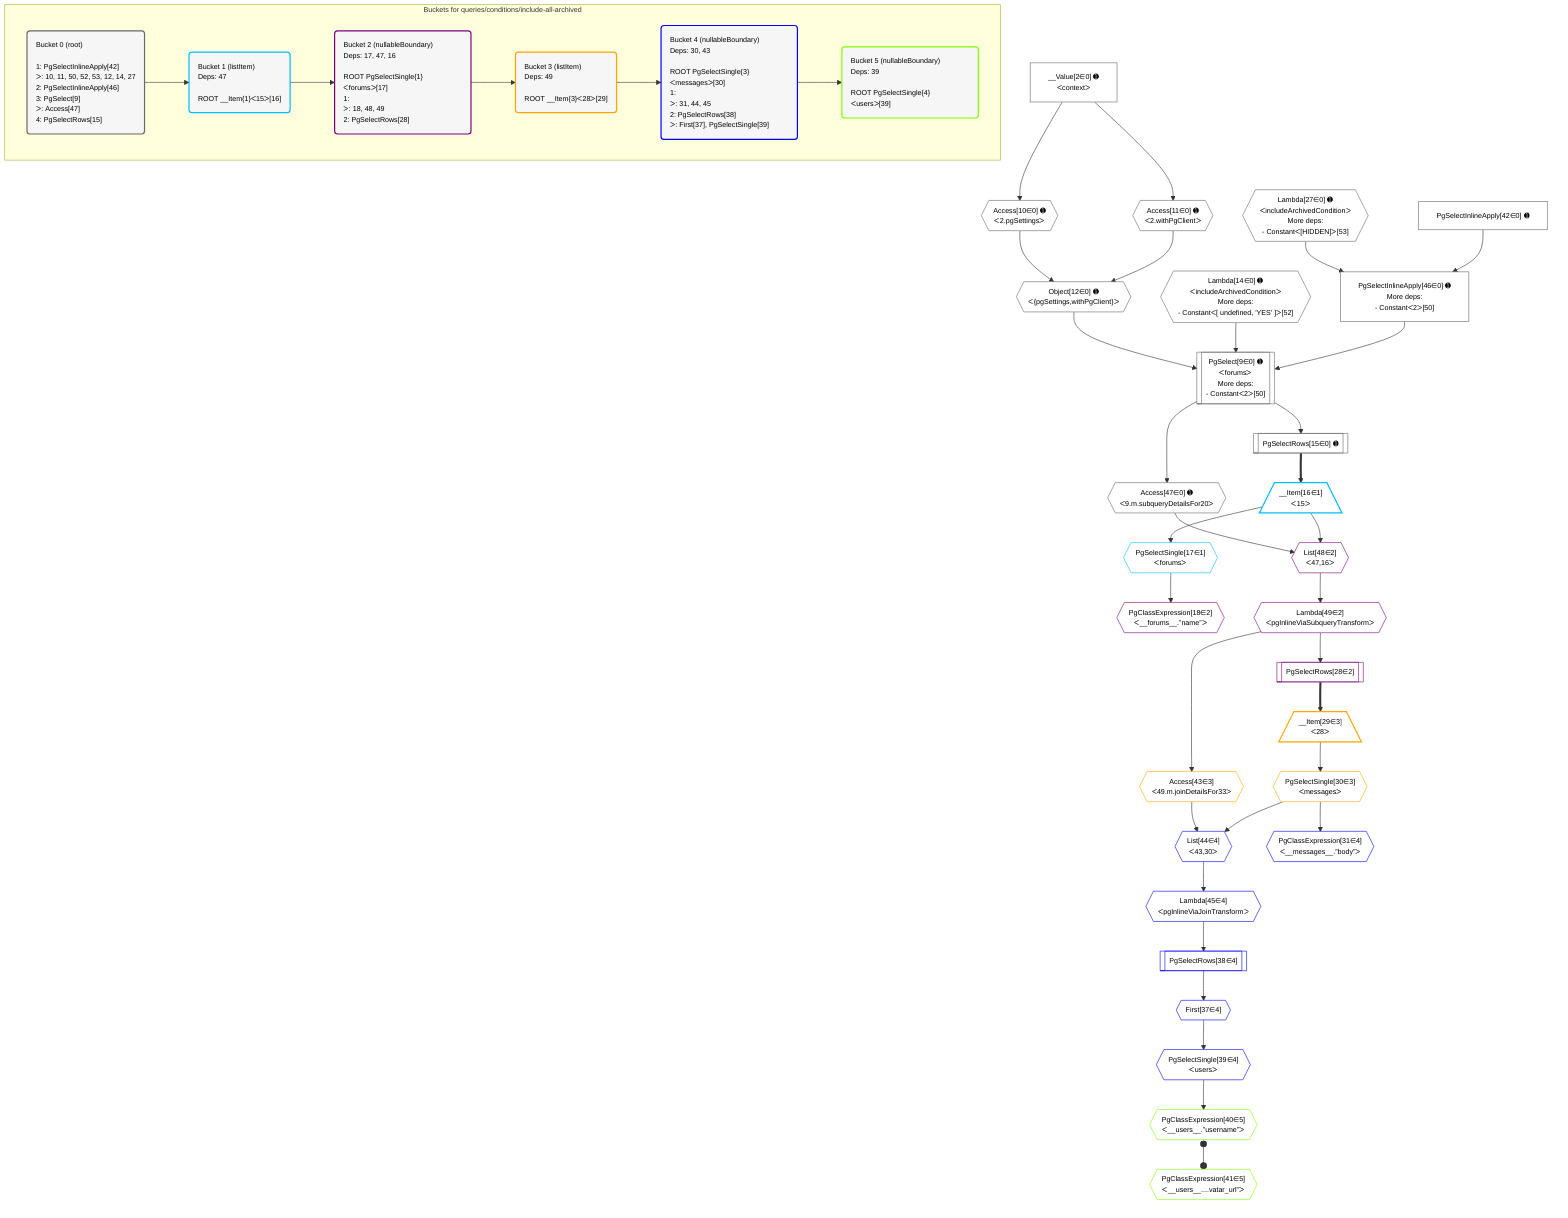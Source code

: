 %%{init: {'themeVariables': { 'fontSize': '12px'}}}%%
graph TD
    classDef path fill:#eee,stroke:#000,color:#000
    classDef plan fill:#fff,stroke-width:1px,color:#000
    classDef itemplan fill:#fff,stroke-width:2px,color:#000
    classDef unbatchedplan fill:#dff,stroke-width:1px,color:#000
    classDef sideeffectplan fill:#fcc,stroke-width:2px,color:#000
    classDef bucket fill:#f6f6f6,color:#000,stroke-width:2px,text-align:left

    subgraph "Buckets for queries/conditions/include-all-archived"
    Bucket0("Bucket 0 (root)<br /><br />1: PgSelectInlineApply[42]<br />ᐳ: 10, 11, 50, 52, 53, 12, 14, 27<br />2: PgSelectInlineApply[46]<br />3: PgSelect[9]<br />ᐳ: Access[47]<br />4: PgSelectRows[15]"):::bucket
    Bucket1("Bucket 1 (listItem)<br />Deps: 47<br /><br />ROOT __Item{1}ᐸ15ᐳ[16]"):::bucket
    Bucket2("Bucket 2 (nullableBoundary)<br />Deps: 17, 47, 16<br /><br />ROOT PgSelectSingle{1}ᐸforumsᐳ[17]<br />1: <br />ᐳ: 18, 48, 49<br />2: PgSelectRows[28]"):::bucket
    Bucket3("Bucket 3 (listItem)<br />Deps: 49<br /><br />ROOT __Item{3}ᐸ28ᐳ[29]"):::bucket
    Bucket4("Bucket 4 (nullableBoundary)<br />Deps: 30, 43<br /><br />ROOT PgSelectSingle{3}ᐸmessagesᐳ[30]<br />1: <br />ᐳ: 31, 44, 45<br />2: PgSelectRows[38]<br />ᐳ: First[37], PgSelectSingle[39]"):::bucket
    Bucket5("Bucket 5 (nullableBoundary)<br />Deps: 39<br /><br />ROOT PgSelectSingle{4}ᐸusersᐳ[39]"):::bucket
    end
    Bucket0 --> Bucket1
    Bucket1 --> Bucket2
    Bucket2 --> Bucket3
    Bucket3 --> Bucket4
    Bucket4 --> Bucket5

    %% plan dependencies
    PgSelect9[["PgSelect[9∈0] ➊<br />ᐸforumsᐳ<br />More deps:<br />- Constantᐸ2ᐳ[50]"]]:::plan
    Object12{{"Object[12∈0] ➊<br />ᐸ{pgSettings,withPgClient}ᐳ"}}:::plan
    Lambda14{{"Lambda[14∈0] ➊<br />ᐸincludeArchivedConditionᐳ<br />More deps:<br />- Constantᐸ[ undefined, 'YES' ]ᐳ[52]"}}:::plan
    PgSelectInlineApply46["PgSelectInlineApply[46∈0] ➊<br />More deps:<br />- Constantᐸ2ᐳ[50]"]:::plan
    Object12 & Lambda14 & PgSelectInlineApply46 --> PgSelect9
    Lambda27{{"Lambda[27∈0] ➊<br />ᐸincludeArchivedConditionᐳ<br />More deps:<br />- Constantᐸ[HIDDEN]ᐳ[53]"}}:::plan
    PgSelectInlineApply42["PgSelectInlineApply[42∈0] ➊"]:::plan
    Lambda27 & PgSelectInlineApply42 --> PgSelectInlineApply46
    Access10{{"Access[10∈0] ➊<br />ᐸ2.pgSettingsᐳ"}}:::plan
    Access11{{"Access[11∈0] ➊<br />ᐸ2.withPgClientᐳ"}}:::plan
    Access10 & Access11 --> Object12
    __Value2["__Value[2∈0] ➊<br />ᐸcontextᐳ"]:::plan
    __Value2 --> Access10
    __Value2 --> Access11
    PgSelectRows15[["PgSelectRows[15∈0] ➊"]]:::plan
    PgSelect9 --> PgSelectRows15
    Access47{{"Access[47∈0] ➊<br />ᐸ9.m.subqueryDetailsFor20ᐳ"}}:::plan
    PgSelect9 --> Access47
    __Item16[/"__Item[16∈1]<br />ᐸ15ᐳ"\]:::itemplan
    PgSelectRows15 ==> __Item16
    PgSelectSingle17{{"PgSelectSingle[17∈1]<br />ᐸforumsᐳ"}}:::plan
    __Item16 --> PgSelectSingle17
    List48{{"List[48∈2]<br />ᐸ47,16ᐳ"}}:::plan
    Access47 & __Item16 --> List48
    PgClassExpression18{{"PgClassExpression[18∈2]<br />ᐸ__forums__.”name”ᐳ"}}:::plan
    PgSelectSingle17 --> PgClassExpression18
    PgSelectRows28[["PgSelectRows[28∈2]"]]:::plan
    Lambda49{{"Lambda[49∈2]<br />ᐸpgInlineViaSubqueryTransformᐳ"}}:::plan
    Lambda49 --> PgSelectRows28
    List48 --> Lambda49
    __Item29[/"__Item[29∈3]<br />ᐸ28ᐳ"\]:::itemplan
    PgSelectRows28 ==> __Item29
    PgSelectSingle30{{"PgSelectSingle[30∈3]<br />ᐸmessagesᐳ"}}:::plan
    __Item29 --> PgSelectSingle30
    Access43{{"Access[43∈3]<br />ᐸ49.m.joinDetailsFor33ᐳ"}}:::plan
    Lambda49 --> Access43
    List44{{"List[44∈4]<br />ᐸ43,30ᐳ"}}:::plan
    Access43 & PgSelectSingle30 --> List44
    PgClassExpression31{{"PgClassExpression[31∈4]<br />ᐸ__messages__.”body”ᐳ"}}:::plan
    PgSelectSingle30 --> PgClassExpression31
    First37{{"First[37∈4]"}}:::plan
    PgSelectRows38[["PgSelectRows[38∈4]"]]:::plan
    PgSelectRows38 --> First37
    Lambda45{{"Lambda[45∈4]<br />ᐸpgInlineViaJoinTransformᐳ"}}:::plan
    Lambda45 --> PgSelectRows38
    PgSelectSingle39{{"PgSelectSingle[39∈4]<br />ᐸusersᐳ"}}:::plan
    First37 --> PgSelectSingle39
    List44 --> Lambda45
    PgClassExpression40{{"PgClassExpression[40∈5]<br />ᐸ__users__.”username”ᐳ"}}:::plan
    PgSelectSingle39 --> PgClassExpression40
    PgClassExpression41{{"PgClassExpression[41∈5]<br />ᐸ__users__....vatar_url”ᐳ"}}:::plan
    PgClassExpression40 o--o PgClassExpression41

    %% define steps
    classDef bucket0 stroke:#696969
    class Bucket0,__Value2,PgSelect9,Access10,Access11,Object12,Lambda14,PgSelectRows15,Lambda27,PgSelectInlineApply42,PgSelectInlineApply46,Access47 bucket0
    classDef bucket1 stroke:#00bfff
    class Bucket1,__Item16,PgSelectSingle17 bucket1
    classDef bucket2 stroke:#7f007f
    class Bucket2,PgClassExpression18,PgSelectRows28,List48,Lambda49 bucket2
    classDef bucket3 stroke:#ffa500
    class Bucket3,__Item29,PgSelectSingle30,Access43 bucket3
    classDef bucket4 stroke:#0000ff
    class Bucket4,PgClassExpression31,First37,PgSelectRows38,PgSelectSingle39,List44,Lambda45 bucket4
    classDef bucket5 stroke:#7fff00
    class Bucket5,PgClassExpression40,PgClassExpression41 bucket5